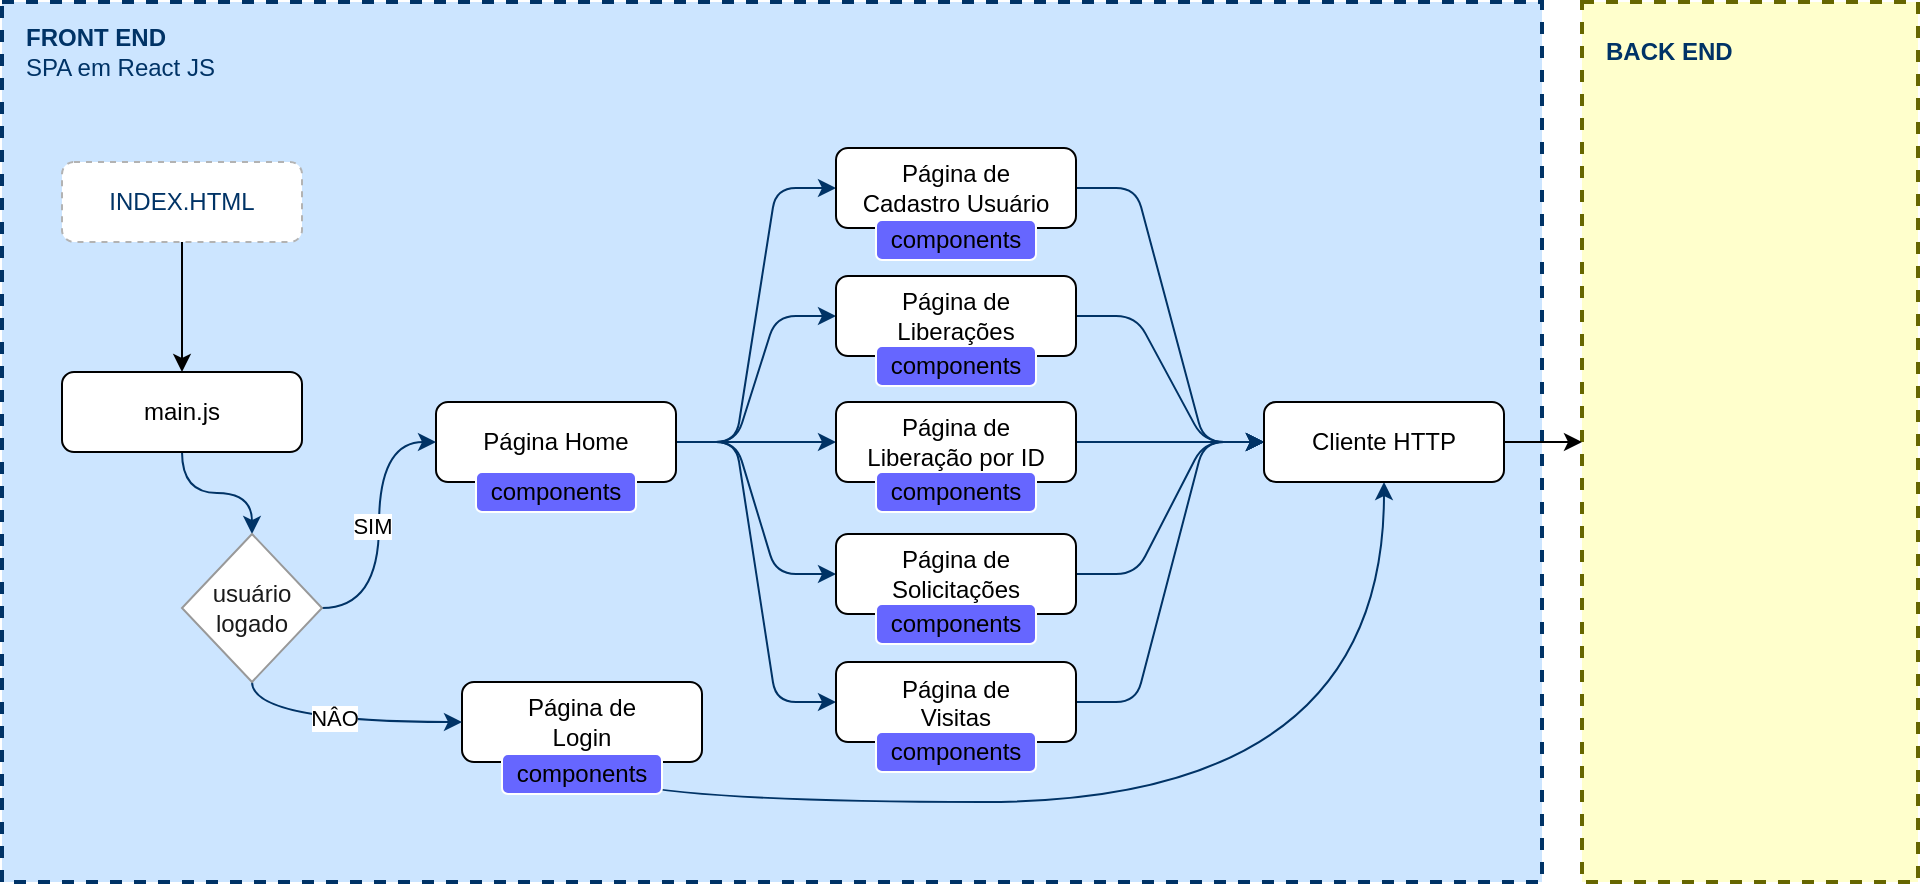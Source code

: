 <mxfile>
    <diagram id="W4wakAxeEz3WiYrWmgnn" name="spa">
        <mxGraphModel dx="1240" dy="764" grid="1" gridSize="10" guides="1" tooltips="1" connect="1" arrows="1" fold="1" page="1" pageScale="1" pageWidth="827" pageHeight="1169" background="#FFFFFF" math="0" shadow="0">
            <root>
                <mxCell id="0"/>
                <mxCell id="1" parent="0"/>
                <mxCell id="52" value="" style="rounded=0;whiteSpace=wrap;html=1;fillColor=#FFFFCC;strokeColor=#666600;strokeWidth=2;dashed=1;" vertex="1" parent="1">
                    <mxGeometry x="1400" y="40" width="168" height="440" as="geometry"/>
                </mxCell>
                <mxCell id="53" value="BACK END" style="text;html=1;strokeColor=none;fillColor=none;align=left;verticalAlign=middle;whiteSpace=wrap;rounded=0;dashed=1;fontColor=#003366;fontStyle=1" vertex="1" parent="1">
                    <mxGeometry x="1410" y="50" width="78" height="30" as="geometry"/>
                </mxCell>
                <mxCell id="50" value="" style="rounded=0;whiteSpace=wrap;html=1;fillColor=#CCE5FF;strokeColor=#003366;strokeWidth=2;dashed=1;" vertex="1" parent="1">
                    <mxGeometry x="610" y="40" width="770" height="440" as="geometry"/>
                </mxCell>
                <mxCell id="21" style="edgeStyle=entityRelationEdgeStyle;html=1;entryX=0;entryY=0.5;entryDx=0;entryDy=0;strokeColor=#003366;" parent="1" source="3" target="4" edge="1">
                    <mxGeometry relative="1" as="geometry"/>
                </mxCell>
                <mxCell id="22" style="edgeStyle=entityRelationEdgeStyle;html=1;entryX=0;entryY=0.5;entryDx=0;entryDy=0;strokeColor=#003366;" parent="1" source="3" target="5" edge="1">
                    <mxGeometry relative="1" as="geometry"/>
                </mxCell>
                <mxCell id="23" style="edgeStyle=entityRelationEdgeStyle;html=1;entryX=0;entryY=0.5;entryDx=0;entryDy=0;strokeColor=#003366;" parent="1" source="3" target="6" edge="1">
                    <mxGeometry relative="1" as="geometry"/>
                </mxCell>
                <mxCell id="24" style="edgeStyle=entityRelationEdgeStyle;html=1;entryX=0;entryY=0.5;entryDx=0;entryDy=0;strokeColor=#003366;" parent="1" source="3" target="9" edge="1">
                    <mxGeometry relative="1" as="geometry"/>
                </mxCell>
                <mxCell id="25" style="edgeStyle=entityRelationEdgeStyle;html=1;entryX=0;entryY=0.5;entryDx=0;entryDy=0;strokeColor=#003366;" parent="1" source="3" target="10" edge="1">
                    <mxGeometry relative="1" as="geometry"/>
                </mxCell>
                <mxCell id="3" value="Página Home" style="rounded=1;whiteSpace=wrap;html=1;" parent="1" vertex="1">
                    <mxGeometry x="827" y="240" width="120" height="40" as="geometry"/>
                </mxCell>
                <mxCell id="29" style="edgeStyle=entityRelationEdgeStyle;html=1;entryX=0;entryY=0.5;entryDx=0;entryDy=0;strokeColor=#003366;" parent="1" source="4" target="28" edge="1">
                    <mxGeometry relative="1" as="geometry"/>
                </mxCell>
                <mxCell id="4" value="Página de &lt;br&gt;Cadastro Usuário" style="rounded=1;whiteSpace=wrap;html=1;" parent="1" vertex="1">
                    <mxGeometry x="1027" y="113" width="120" height="40" as="geometry"/>
                </mxCell>
                <mxCell id="30" style="edgeStyle=entityRelationEdgeStyle;html=1;entryX=0;entryY=0.5;entryDx=0;entryDy=0;strokeColor=#003366;" parent="1" source="5" target="28" edge="1">
                    <mxGeometry relative="1" as="geometry"/>
                </mxCell>
                <mxCell id="5" value="Página&amp;nbsp;de &lt;br&gt;Liberações" style="rounded=1;whiteSpace=wrap;html=1;" parent="1" vertex="1">
                    <mxGeometry x="1027" y="177" width="120" height="40" as="geometry"/>
                </mxCell>
                <mxCell id="31" style="edgeStyle=entityRelationEdgeStyle;html=1;entryX=0;entryY=0.5;entryDx=0;entryDy=0;strokeColor=#003366;" parent="1" source="6" target="28" edge="1">
                    <mxGeometry relative="1" as="geometry">
                        <mxPoint x="1240.0" y="240" as="targetPoint"/>
                    </mxGeometry>
                </mxCell>
                <mxCell id="6" value="Página&amp;nbsp;de &lt;br&gt;Liberação por ID" style="rounded=1;whiteSpace=wrap;html=1;" parent="1" vertex="1">
                    <mxGeometry x="1027" y="240" width="120" height="40" as="geometry"/>
                </mxCell>
                <mxCell id="44" value="" style="edgeStyle=orthogonalEdgeStyle;curved=1;html=1;strokeColor=#003366;" parent="1" source="8" target="15" edge="1">
                    <mxGeometry relative="1" as="geometry"/>
                </mxCell>
                <mxCell id="8" value="main.js" style="rounded=1;whiteSpace=wrap;html=1;" parent="1" vertex="1">
                    <mxGeometry x="640" y="225" width="120" height="40" as="geometry"/>
                </mxCell>
                <mxCell id="32" style="edgeStyle=entityRelationEdgeStyle;html=1;entryX=0;entryY=0.5;entryDx=0;entryDy=0;strokeColor=#003366;" parent="1" source="9" target="28" edge="1">
                    <mxGeometry relative="1" as="geometry"/>
                </mxCell>
                <mxCell id="9" value="Página&amp;nbsp;de &lt;br&gt;Solicitações" style="rounded=1;whiteSpace=wrap;html=1;" parent="1" vertex="1">
                    <mxGeometry x="1027" y="306" width="120" height="40" as="geometry"/>
                </mxCell>
                <mxCell id="33" style="edgeStyle=entityRelationEdgeStyle;html=1;entryX=0;entryY=0.5;entryDx=0;entryDy=0;strokeColor=#003366;" parent="1" source="10" target="28" edge="1">
                    <mxGeometry relative="1" as="geometry"/>
                </mxCell>
                <mxCell id="10" value="Página&amp;nbsp;de &lt;br&gt;Visitas" style="rounded=1;whiteSpace=wrap;html=1;verticalAlign=top;" parent="1" vertex="1">
                    <mxGeometry x="1027" y="370" width="120" height="40" as="geometry"/>
                </mxCell>
                <mxCell id="48" style="edgeStyle=orthogonalEdgeStyle;curved=1;html=1;entryX=0.5;entryY=1;entryDx=0;entryDy=0;strokeColor=#003366;" parent="1" source="13" target="28" edge="1">
                    <mxGeometry relative="1" as="geometry">
                        <Array as="points">
                            <mxPoint x="900" y="440"/>
                            <mxPoint x="1301" y="440"/>
                        </Array>
                    </mxGeometry>
                </mxCell>
                <mxCell id="13" value="Página de &lt;br&gt;Login" style="rounded=1;whiteSpace=wrap;html=1;" parent="1" vertex="1">
                    <mxGeometry x="840" y="380" width="120" height="40" as="geometry"/>
                </mxCell>
                <mxCell id="26" style="edgeStyle=orthogonalEdgeStyle;curved=1;html=1;exitX=1;exitY=0.5;exitDx=0;exitDy=0;entryX=0;entryY=0.5;entryDx=0;entryDy=0;strokeColor=#003366;" parent="1" source="15" target="3" edge="1">
                    <mxGeometry relative="1" as="geometry"/>
                </mxCell>
                <mxCell id="27" value="SIM" style="edgeLabel;html=1;align=center;verticalAlign=middle;resizable=0;points=[];" parent="26" vertex="1" connectable="0">
                    <mxGeometry x="-0.149" y="-15" relative="1" as="geometry">
                        <mxPoint x="-19" y="-10" as="offset"/>
                    </mxGeometry>
                </mxCell>
                <mxCell id="45" style="edgeStyle=orthogonalEdgeStyle;curved=1;html=1;entryX=0;entryY=0.5;entryDx=0;entryDy=0;exitX=0.5;exitY=1;exitDx=0;exitDy=0;strokeColor=#003366;" parent="1" source="15" target="13" edge="1">
                    <mxGeometry relative="1" as="geometry"/>
                </mxCell>
                <mxCell id="46" value="NÂO" style="edgeLabel;html=1;align=center;verticalAlign=middle;resizable=0;points=[];" parent="45" vertex="1" connectable="0">
                    <mxGeometry x="-0.03" y="2" relative="1" as="geometry">
                        <mxPoint as="offset"/>
                    </mxGeometry>
                </mxCell>
                <mxCell id="15" value="usuário&lt;br&gt;logado" style="rhombus;whiteSpace=wrap;html=1;strokeColor=#999999;fillColor=#FFFFFF;fontColor=#1A1A1A;" parent="1" vertex="1">
                    <mxGeometry x="700" y="306" width="70" height="74" as="geometry"/>
                </mxCell>
                <mxCell id="55" style="edgeStyle=none;html=1;entryX=0;entryY=0.5;entryDx=0;entryDy=0;fontColor=#003366;strokeColor=#000000;" edge="1" parent="1" source="28" target="52">
                    <mxGeometry relative="1" as="geometry"/>
                </mxCell>
                <mxCell id="28" value="Cliente HTTP" style="rounded=1;whiteSpace=wrap;html=1;" parent="1" vertex="1">
                    <mxGeometry x="1241" y="240" width="120" height="40" as="geometry"/>
                </mxCell>
                <mxCell id="34" value="components" style="rounded=1;whiteSpace=wrap;html=1;strokeColor=#FFFFFF;fillColor=#6666FF;" parent="1" vertex="1">
                    <mxGeometry x="1047" y="405" width="80" height="20" as="geometry"/>
                </mxCell>
                <mxCell id="35" value="components" style="rounded=1;whiteSpace=wrap;html=1;strokeColor=#FFFFFF;fillColor=#6666FF;" parent="1" vertex="1">
                    <mxGeometry x="860" y="416" width="80" height="20" as="geometry"/>
                </mxCell>
                <mxCell id="36" value="components" style="rounded=1;whiteSpace=wrap;html=1;strokeColor=#FFFFFF;fillColor=#6666FF;" parent="1" vertex="1">
                    <mxGeometry x="1047" y="341" width="80" height="20" as="geometry"/>
                </mxCell>
                <mxCell id="37" value="components" style="rounded=1;whiteSpace=wrap;html=1;strokeColor=#FFFFFF;fillColor=#6666FF;" parent="1" vertex="1">
                    <mxGeometry x="1047" y="275" width="80" height="20" as="geometry"/>
                </mxCell>
                <mxCell id="38" value="components" style="rounded=1;whiteSpace=wrap;html=1;strokeColor=#FFFFFF;fillColor=#6666FF;" parent="1" vertex="1">
                    <mxGeometry x="1047" y="212" width="80" height="20" as="geometry"/>
                </mxCell>
                <mxCell id="39" value="components" style="rounded=1;whiteSpace=wrap;html=1;strokeColor=#FFFFFF;fillColor=#6666FF;" parent="1" vertex="1">
                    <mxGeometry x="1047" y="149" width="80" height="20" as="geometry"/>
                </mxCell>
                <mxCell id="42" value="components" style="rounded=1;whiteSpace=wrap;html=1;strokeColor=#FFFFFF;fillColor=#6666FF;" parent="1" vertex="1">
                    <mxGeometry x="847" y="275" width="80" height="20" as="geometry"/>
                </mxCell>
                <mxCell id="51" value="FRONT END&lt;br&gt;&lt;span style=&quot;font-weight: normal&quot;&gt;SPA em React JS&lt;/span&gt;" style="text;html=1;strokeColor=none;fillColor=none;align=left;verticalAlign=middle;whiteSpace=wrap;rounded=0;dashed=1;fontColor=#003366;fontStyle=1" vertex="1" parent="1">
                    <mxGeometry x="620" y="50" width="110" height="30" as="geometry"/>
                </mxCell>
                <mxCell id="psi1bnHWl-imssTVEBCM-58" style="edgeStyle=none;html=1;entryX=0.5;entryY=0;entryDx=0;entryDy=0;fontColor=#003366;strokeColor=#000000;" edge="1" parent="1" source="psi1bnHWl-imssTVEBCM-55" target="8">
                    <mxGeometry relative="1" as="geometry"/>
                </mxCell>
                <mxCell id="psi1bnHWl-imssTVEBCM-55" value="INDEX.HTML" style="rounded=1;whiteSpace=wrap;html=1;dashed=1;fontColor=#003366;strokeColor=#B3B3B3;strokeWidth=1;fillColor=#FFFFFF;" vertex="1" parent="1">
                    <mxGeometry x="640" y="120" width="120" height="40" as="geometry"/>
                </mxCell>
            </root>
        </mxGraphModel>
    </diagram>
</mxfile>